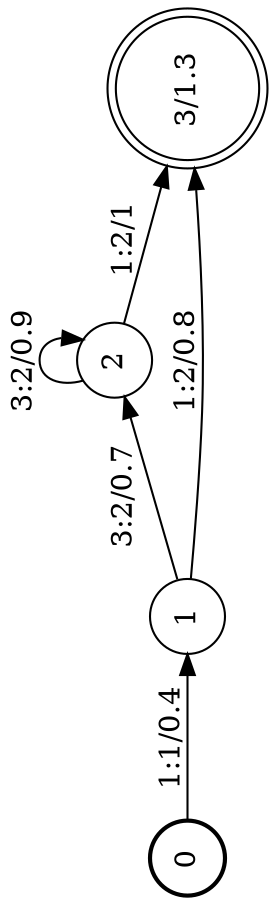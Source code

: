 digraph FST {
rankdir = LR;
size = "8.5,11";
label = "";
center = 1;
orientation = Landscape;
ranksep = "0.4";
nodesep = "0.25";
0 [label = "0", shape = circle, style = bold, fontsize = 14]
	0 -> 1 [label = "1:1/0.4", fontsize = 14];
1 [label = "1", shape = circle, style = solid, fontsize = 14]
	1 -> 2 [label = "3:2/0.7", fontsize = 14];
	1 -> 3 [label = "1:2/0.8", fontsize = 14];
2 [label = "2", shape = circle, style = solid, fontsize = 14]
	2 -> 2 [label = "3:2/0.9", fontsize = 14];
	2 -> 3 [label = "1:2/1", fontsize = 14];
3 [label = "3/1.3", shape = doublecircle, style = solid, fontsize = 14]
}
